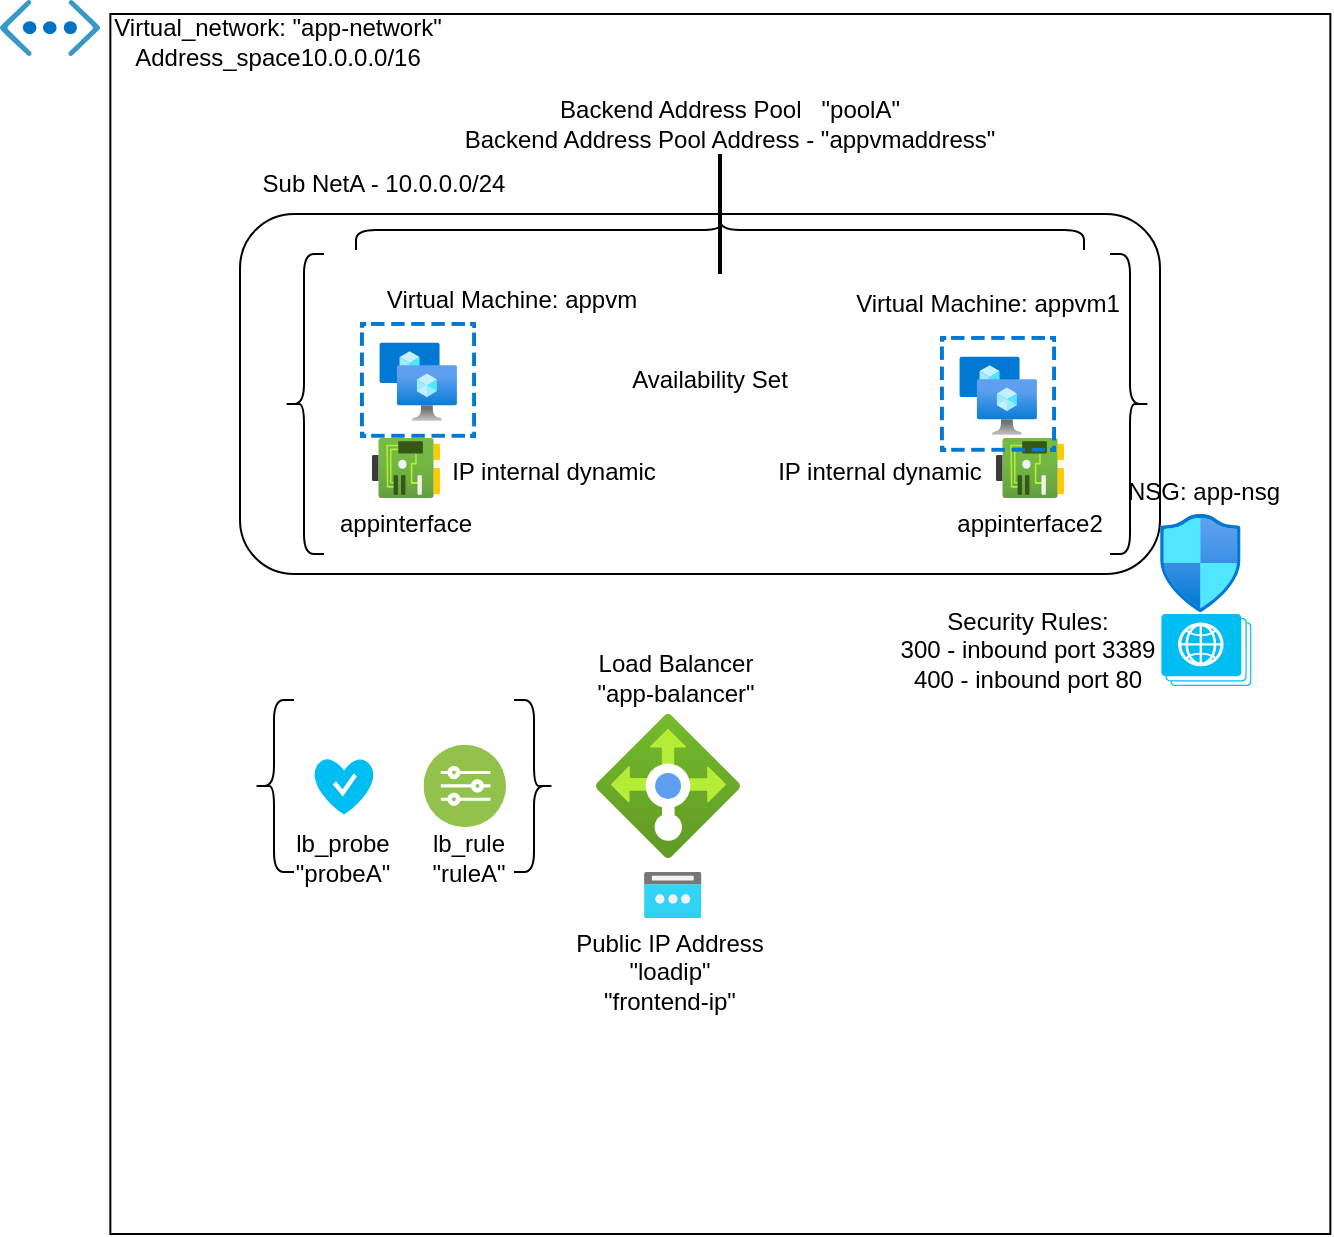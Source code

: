 <mxfile version="21.6.5" type="github">
  <diagram name="Página-1" id="nUbSEnLopiOW6Sl49Qik">
    <mxGraphModel dx="1050" dy="574" grid="1" gridSize="10" guides="1" tooltips="1" connect="1" arrows="1" fold="1" page="1" pageScale="1" pageWidth="827" pageHeight="1169" math="0" shadow="0">
      <root>
        <mxCell id="0" />
        <mxCell id="1" parent="0" />
        <mxCell id="g3TScJ2A6pVAdG1Kfotz-1" value="" style="whiteSpace=wrap;html=1;aspect=fixed;" vertex="1" parent="1">
          <mxGeometry x="135.17" y="20" width="610" height="610" as="geometry" />
        </mxCell>
        <mxCell id="g3TScJ2A6pVAdG1Kfotz-2" value="" style="image;sketch=0;aspect=fixed;html=1;points=[];align=center;fontSize=12;image=img/lib/mscae/Virtual_Network_Classic.svg;" vertex="1" parent="1">
          <mxGeometry x="80" y="13" width="50" height="28.0" as="geometry" />
        </mxCell>
        <mxCell id="g3TScJ2A6pVAdG1Kfotz-3" value="Virtual_network: &quot;app-network&quot;&lt;br&gt;Address_space10.0.0.0/16" style="text;html=1;strokeColor=none;fillColor=none;align=center;verticalAlign=middle;whiteSpace=wrap;rounded=0;" vertex="1" parent="1">
          <mxGeometry x="134" y="13" width="170" height="42" as="geometry" />
        </mxCell>
        <mxCell id="g3TScJ2A6pVAdG1Kfotz-5" value="" style="image;aspect=fixed;html=1;points=[];align=center;fontSize=12;image=img/lib/azure2/networking/Load_Balancers.svg;" vertex="1" parent="1">
          <mxGeometry x="378" y="370" width="72" height="72" as="geometry" />
        </mxCell>
        <mxCell id="g3TScJ2A6pVAdG1Kfotz-6" value="" style="rounded=1;whiteSpace=wrap;html=1;" vertex="1" parent="1">
          <mxGeometry x="200" y="120" width="460" height="180" as="geometry" />
        </mxCell>
        <mxCell id="g3TScJ2A6pVAdG1Kfotz-7" value="Sub NetA - 10.0.0.0/24" style="text;html=1;strokeColor=none;fillColor=none;align=center;verticalAlign=middle;whiteSpace=wrap;rounded=0;" vertex="1" parent="1">
          <mxGeometry x="207" y="90" width="130" height="30" as="geometry" />
        </mxCell>
        <mxCell id="g3TScJ2A6pVAdG1Kfotz-8" value="" style="image;aspect=fixed;html=1;points=[];align=center;fontSize=12;image=img/lib/azure2/networking/Network_Security_Groups.svg;" vertex="1" parent="1">
          <mxGeometry x="660" y="270" width="40.35" height="49" as="geometry" />
        </mxCell>
        <mxCell id="g3TScJ2A6pVAdG1Kfotz-9" value="NSG: app-nsg" style="text;html=1;strokeColor=none;fillColor=none;align=center;verticalAlign=middle;whiteSpace=wrap;rounded=0;" vertex="1" parent="1">
          <mxGeometry x="637.17" y="244" width="90" height="30" as="geometry" />
        </mxCell>
        <mxCell id="g3TScJ2A6pVAdG1Kfotz-10" value="" style="verticalLabelPosition=bottom;html=1;verticalAlign=top;align=center;strokeColor=none;fillColor=#00BEF2;shape=mxgraph.azure.web_roles;" vertex="1" parent="1">
          <mxGeometry x="660.67" y="320" width="45" height="36" as="geometry" />
        </mxCell>
        <mxCell id="g3TScJ2A6pVAdG1Kfotz-11" value="Security Rules:&lt;br&gt;300 - inbound port 3389&lt;br&gt;400 - inbound port 80" style="text;html=1;strokeColor=none;fillColor=none;align=center;verticalAlign=middle;whiteSpace=wrap;rounded=0;" vertex="1" parent="1">
          <mxGeometry x="519" y="323" width="150" height="30" as="geometry" />
        </mxCell>
        <mxCell id="g3TScJ2A6pVAdG1Kfotz-14" value="" style="image;aspect=fixed;html=1;points=[];align=center;fontSize=12;image=img/lib/azure2/networking/Network_Interfaces.svg;" vertex="1" parent="1">
          <mxGeometry x="266" y="232" width="34" height="30" as="geometry" />
        </mxCell>
        <mxCell id="g3TScJ2A6pVAdG1Kfotz-15" value="Virtual Machine: appvm" style="text;html=1;strokeColor=none;fillColor=none;align=center;verticalAlign=middle;whiteSpace=wrap;rounded=0;" vertex="1" parent="1">
          <mxGeometry x="266" y="148" width="140" height="30" as="geometry" />
        </mxCell>
        <mxCell id="g3TScJ2A6pVAdG1Kfotz-16" value="Virtual Machine: appvm1" style="text;html=1;strokeColor=none;fillColor=none;align=center;verticalAlign=middle;whiteSpace=wrap;rounded=0;" vertex="1" parent="1">
          <mxGeometry x="503.72" y="150" width="140" height="30" as="geometry" />
        </mxCell>
        <mxCell id="g3TScJ2A6pVAdG1Kfotz-17" value="" style="image;aspect=fixed;html=1;points=[];align=center;fontSize=12;image=img/lib/azure2/networking/Network_Interfaces.svg;" vertex="1" parent="1">
          <mxGeometry x="578" y="232" width="34" height="30" as="geometry" />
        </mxCell>
        <mxCell id="g3TScJ2A6pVAdG1Kfotz-18" value="IP internal dynamic" style="text;html=1;strokeColor=none;fillColor=none;align=center;verticalAlign=middle;whiteSpace=wrap;rounded=0;" vertex="1" parent="1">
          <mxGeometry x="297" y="234" width="120" height="30" as="geometry" />
        </mxCell>
        <mxCell id="g3TScJ2A6pVAdG1Kfotz-19" value="IP internal dynamic" style="text;html=1;strokeColor=none;fillColor=none;align=center;verticalAlign=middle;whiteSpace=wrap;rounded=0;" vertex="1" parent="1">
          <mxGeometry x="460" y="234" width="120" height="30" as="geometry" />
        </mxCell>
        <mxCell id="g3TScJ2A6pVAdG1Kfotz-20" value="" style="image;aspect=fixed;html=1;points=[];align=center;fontSize=12;image=img/lib/azure2/compute/Availability_Sets.svg;" vertex="1" parent="1">
          <mxGeometry x="260" y="174" width="58" height="58" as="geometry" />
        </mxCell>
        <mxCell id="g3TScJ2A6pVAdG1Kfotz-21" value="" style="image;aspect=fixed;html=1;points=[];align=center;fontSize=12;image=img/lib/azure2/compute/Availability_Sets.svg;" vertex="1" parent="1">
          <mxGeometry x="550" y="181" width="58" height="58" as="geometry" />
        </mxCell>
        <mxCell id="g3TScJ2A6pVAdG1Kfotz-22" value="Availability Set" style="text;html=1;strokeColor=none;fillColor=none;align=center;verticalAlign=middle;whiteSpace=wrap;rounded=0;" vertex="1" parent="1">
          <mxGeometry x="330" y="188" width="210" height="30" as="geometry" />
        </mxCell>
        <mxCell id="g3TScJ2A6pVAdG1Kfotz-23" value="appinterface&lt;br&gt;" style="text;html=1;strokeColor=none;fillColor=none;align=center;verticalAlign=middle;whiteSpace=wrap;rounded=0;" vertex="1" parent="1">
          <mxGeometry x="253" y="260" width="60" height="30" as="geometry" />
        </mxCell>
        <mxCell id="g3TScJ2A6pVAdG1Kfotz-24" value="appinterface2" style="text;html=1;strokeColor=none;fillColor=none;align=center;verticalAlign=middle;whiteSpace=wrap;rounded=0;" vertex="1" parent="1">
          <mxGeometry x="565" y="260" width="60" height="30" as="geometry" />
        </mxCell>
        <mxCell id="g3TScJ2A6pVAdG1Kfotz-25" value="" style="shape=curlyBracket;whiteSpace=wrap;html=1;rounded=1;labelPosition=left;verticalLabelPosition=middle;align=right;verticalAlign=middle;" vertex="1" parent="1">
          <mxGeometry x="222" y="140" width="20" height="150" as="geometry" />
        </mxCell>
        <mxCell id="g3TScJ2A6pVAdG1Kfotz-26" value="" style="shape=curlyBracket;whiteSpace=wrap;html=1;rounded=1;flipH=1;labelPosition=right;verticalLabelPosition=middle;align=left;verticalAlign=middle;" vertex="1" parent="1">
          <mxGeometry x="635" y="140" width="20" height="150" as="geometry" />
        </mxCell>
        <mxCell id="g3TScJ2A6pVAdG1Kfotz-30" value="" style="line;strokeWidth=2;direction=south;html=1;" vertex="1" parent="1">
          <mxGeometry x="435" y="90" width="10" height="60" as="geometry" />
        </mxCell>
        <mxCell id="g3TScJ2A6pVAdG1Kfotz-32" value="Backend Address Pool&amp;nbsp; &amp;nbsp;&quot;poolA&quot;&lt;br&gt;Backend Address Pool Address - &quot;appvmaddress&quot;" style="text;html=1;strokeColor=none;fillColor=none;align=center;verticalAlign=middle;whiteSpace=wrap;rounded=0;" vertex="1" parent="1">
          <mxGeometry x="300" y="60" width="290" height="30" as="geometry" />
        </mxCell>
        <mxCell id="g3TScJ2A6pVAdG1Kfotz-34" value="" style="image;aspect=fixed;html=1;points=[];align=center;fontSize=12;image=img/lib/azure2/networking/Public_IP_Addresses.svg;" vertex="1" parent="1">
          <mxGeometry x="402" y="449" width="28.75" height="23" as="geometry" />
        </mxCell>
        <mxCell id="g3TScJ2A6pVAdG1Kfotz-35" value="Public IP Address&lt;br&gt;&quot;loadip&quot;&lt;br&gt;&quot;frontend-ip&quot;" style="text;html=1;strokeColor=none;fillColor=none;align=center;verticalAlign=middle;whiteSpace=wrap;rounded=0;" vertex="1" parent="1">
          <mxGeometry x="340" y="484" width="150" height="30" as="geometry" />
        </mxCell>
        <mxCell id="g3TScJ2A6pVAdG1Kfotz-36" value="Load Balancer&lt;br&gt;&quot;app-balancer&quot;" style="text;html=1;strokeColor=none;fillColor=none;align=center;verticalAlign=middle;whiteSpace=wrap;rounded=0;" vertex="1" parent="1">
          <mxGeometry x="358" y="337" width="120" height="30" as="geometry" />
        </mxCell>
        <mxCell id="g3TScJ2A6pVAdG1Kfotz-39" value="" style="shape=curlyBracket;whiteSpace=wrap;html=1;rounded=1;labelPosition=left;verticalLabelPosition=middle;align=right;verticalAlign=middle;size=0.5;rotation=90;" vertex="1" parent="1">
          <mxGeometry x="430" y="-54" width="20" height="364" as="geometry" />
        </mxCell>
        <mxCell id="g3TScJ2A6pVAdG1Kfotz-40" value="" style="verticalLabelPosition=bottom;html=1;verticalAlign=top;align=center;strokeColor=none;fillColor=#00BEF2;shape=mxgraph.azure.healthy;" vertex="1" parent="1">
          <mxGeometry x="237" y="391.75" width="30" height="28.5" as="geometry" />
        </mxCell>
        <mxCell id="g3TScJ2A6pVAdG1Kfotz-41" value="" style="image;aspect=fixed;perimeter=ellipsePerimeter;html=1;align=center;shadow=0;dashed=0;fontColor=#4277BB;labelBackgroundColor=default;fontSize=12;spacingTop=3;image=img/lib/ibm/vpc/Rules.svg;" vertex="1" parent="1">
          <mxGeometry x="291.75" y="385.38" width="41.25" height="41.25" as="geometry" />
        </mxCell>
        <mxCell id="g3TScJ2A6pVAdG1Kfotz-42" value="" style="shape=curlyBracket;whiteSpace=wrap;html=1;rounded=1;labelPosition=left;verticalLabelPosition=middle;align=right;verticalAlign=middle;" vertex="1" parent="1">
          <mxGeometry x="207" y="363.01" width="20" height="86" as="geometry" />
        </mxCell>
        <mxCell id="g3TScJ2A6pVAdG1Kfotz-43" value="" style="shape=curlyBracket;whiteSpace=wrap;html=1;rounded=1;labelPosition=left;verticalLabelPosition=middle;align=right;verticalAlign=middle;rotation=-180;" vertex="1" parent="1">
          <mxGeometry x="337" y="363" width="20" height="86" as="geometry" />
        </mxCell>
        <mxCell id="g3TScJ2A6pVAdG1Kfotz-44" value="lb_probe &quot;probeA&quot;" style="text;html=1;strokeColor=none;fillColor=none;align=center;verticalAlign=middle;whiteSpace=wrap;rounded=0;" vertex="1" parent="1">
          <mxGeometry x="220" y="426.63" width="63" height="30" as="geometry" />
        </mxCell>
        <mxCell id="g3TScJ2A6pVAdG1Kfotz-46" value="lb_rule &quot;ruleA&quot;" style="text;html=1;strokeColor=none;fillColor=none;align=center;verticalAlign=middle;whiteSpace=wrap;rounded=0;" vertex="1" parent="1">
          <mxGeometry x="283" y="426.63" width="63" height="30" as="geometry" />
        </mxCell>
      </root>
    </mxGraphModel>
  </diagram>
</mxfile>
